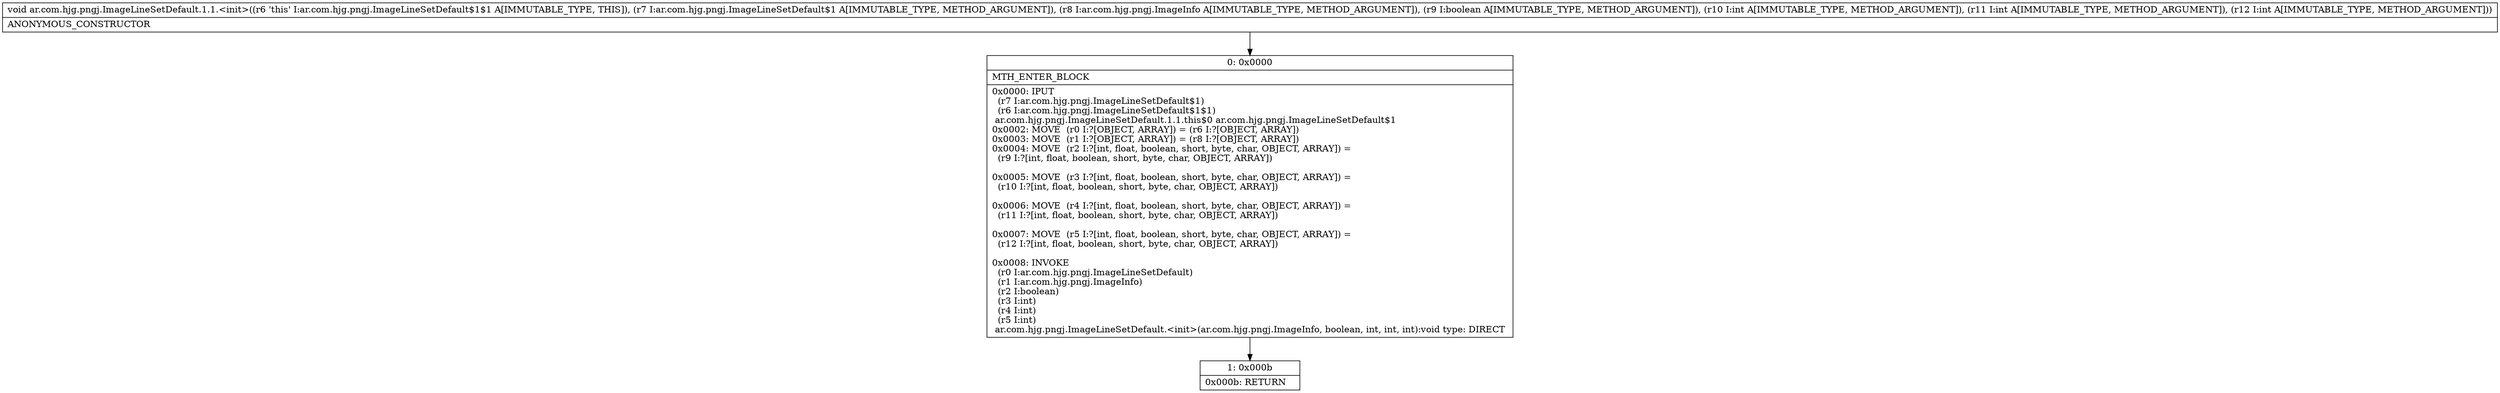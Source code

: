 digraph "CFG forar.com.hjg.pngj.ImageLineSetDefault.1.1.\<init\>(Lar\/com\/hjg\/pngj\/ImageLineSetDefault$1;Lar\/com\/hjg\/pngj\/ImageInfo;ZIII)V" {
Node_0 [shape=record,label="{0\:\ 0x0000|MTH_ENTER_BLOCK\l|0x0000: IPUT  \l  (r7 I:ar.com.hjg.pngj.ImageLineSetDefault$1)\l  (r6 I:ar.com.hjg.pngj.ImageLineSetDefault$1$1)\l ar.com.hjg.pngj.ImageLineSetDefault.1.1.this$0 ar.com.hjg.pngj.ImageLineSetDefault$1 \l0x0002: MOVE  (r0 I:?[OBJECT, ARRAY]) = (r6 I:?[OBJECT, ARRAY]) \l0x0003: MOVE  (r1 I:?[OBJECT, ARRAY]) = (r8 I:?[OBJECT, ARRAY]) \l0x0004: MOVE  (r2 I:?[int, float, boolean, short, byte, char, OBJECT, ARRAY]) = \l  (r9 I:?[int, float, boolean, short, byte, char, OBJECT, ARRAY])\l \l0x0005: MOVE  (r3 I:?[int, float, boolean, short, byte, char, OBJECT, ARRAY]) = \l  (r10 I:?[int, float, boolean, short, byte, char, OBJECT, ARRAY])\l \l0x0006: MOVE  (r4 I:?[int, float, boolean, short, byte, char, OBJECT, ARRAY]) = \l  (r11 I:?[int, float, boolean, short, byte, char, OBJECT, ARRAY])\l \l0x0007: MOVE  (r5 I:?[int, float, boolean, short, byte, char, OBJECT, ARRAY]) = \l  (r12 I:?[int, float, boolean, short, byte, char, OBJECT, ARRAY])\l \l0x0008: INVOKE  \l  (r0 I:ar.com.hjg.pngj.ImageLineSetDefault)\l  (r1 I:ar.com.hjg.pngj.ImageInfo)\l  (r2 I:boolean)\l  (r3 I:int)\l  (r4 I:int)\l  (r5 I:int)\l ar.com.hjg.pngj.ImageLineSetDefault.\<init\>(ar.com.hjg.pngj.ImageInfo, boolean, int, int, int):void type: DIRECT \l}"];
Node_1 [shape=record,label="{1\:\ 0x000b|0x000b: RETURN   \l}"];
MethodNode[shape=record,label="{void ar.com.hjg.pngj.ImageLineSetDefault.1.1.\<init\>((r6 'this' I:ar.com.hjg.pngj.ImageLineSetDefault$1$1 A[IMMUTABLE_TYPE, THIS]), (r7 I:ar.com.hjg.pngj.ImageLineSetDefault$1 A[IMMUTABLE_TYPE, METHOD_ARGUMENT]), (r8 I:ar.com.hjg.pngj.ImageInfo A[IMMUTABLE_TYPE, METHOD_ARGUMENT]), (r9 I:boolean A[IMMUTABLE_TYPE, METHOD_ARGUMENT]), (r10 I:int A[IMMUTABLE_TYPE, METHOD_ARGUMENT]), (r11 I:int A[IMMUTABLE_TYPE, METHOD_ARGUMENT]), (r12 I:int A[IMMUTABLE_TYPE, METHOD_ARGUMENT]))  | ANONYMOUS_CONSTRUCTOR\l}"];
MethodNode -> Node_0;
Node_0 -> Node_1;
}

